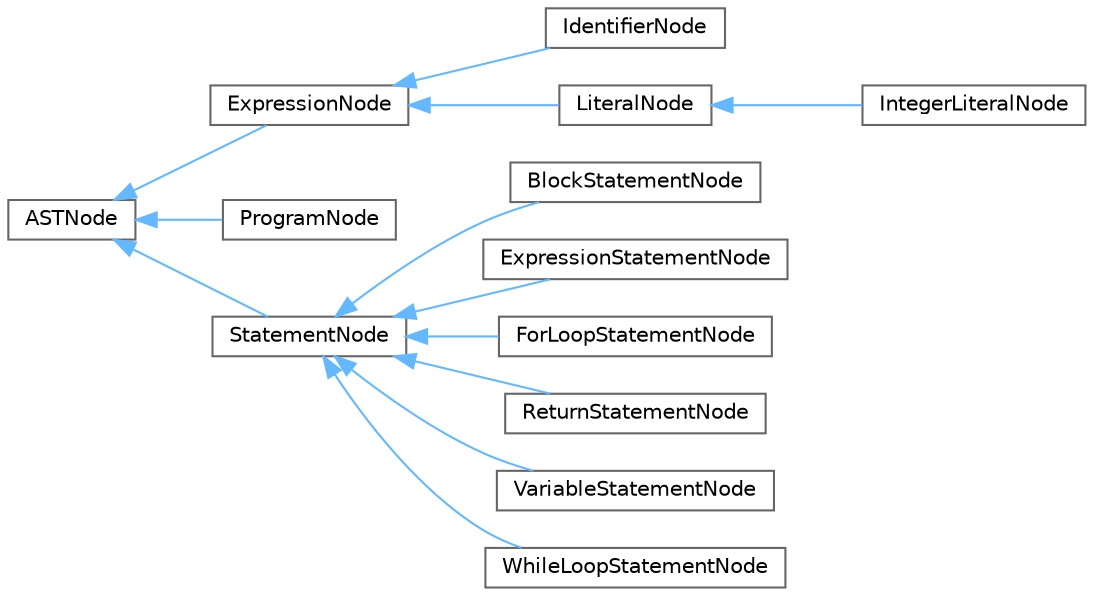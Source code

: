 digraph "Graphical Class Hierarchy"
{
 // LATEX_PDF_SIZE
  bgcolor="transparent";
  edge [fontname=Helvetica,fontsize=10,labelfontname=Helvetica,labelfontsize=10];
  node [fontname=Helvetica,fontsize=10,shape=box,height=0.2,width=0.4];
  rankdir="LR";
  Node0 [id="Node000000",label="ASTNode",height=0.2,width=0.4,color="grey40", fillcolor="white", style="filled",URL="$structASTNode.html",tooltip="Base class of all AST nodes."];
  Node0 -> Node1 [id="edge1_Node000000_Node000001",dir="back",color="steelblue1",style="solid",tooltip=" "];
  Node1 [id="Node000001",label="ExpressionNode",height=0.2,width=0.4,color="grey40", fillcolor="white", style="filled",URL="$structExpressionNode.html",tooltip="Base class for all expressions."];
  Node1 -> Node2 [id="edge2_Node000001_Node000002",dir="back",color="steelblue1",style="solid",tooltip=" "];
  Node2 [id="Node000002",label="IdentifierNode",height=0.2,width=0.4,color="grey40", fillcolor="white", style="filled",URL="$structIdentifierNode.html",tooltip="A identifier."];
  Node1 -> Node3 [id="edge3_Node000001_Node000003",dir="back",color="steelblue1",style="solid",tooltip=" "];
  Node3 [id="Node000003",label="LiteralNode",height=0.2,width=0.4,color="grey40", fillcolor="white", style="filled",URL="$structLiteralNode.html",tooltip="Base class for all literals."];
  Node3 -> Node4 [id="edge4_Node000003_Node000004",dir="back",color="steelblue1",style="solid",tooltip=" "];
  Node4 [id="Node000004",label="IntegerLiteralNode",height=0.2,width=0.4,color="grey40", fillcolor="white", style="filled",URL="$structIntegerLiteralNode.html",tooltip="A integer literal."];
  Node0 -> Node5 [id="edge5_Node000000_Node000005",dir="back",color="steelblue1",style="solid",tooltip=" "];
  Node5 [id="Node000005",label="ProgramNode",height=0.2,width=0.4,color="grey40", fillcolor="white", style="filled",URL="$structProgramNode.html",tooltip="The root of all ASTs (sorta like a block statement, but the block is global)"];
  Node0 -> Node6 [id="edge6_Node000000_Node000006",dir="back",color="steelblue1",style="solid",tooltip=" "];
  Node6 [id="Node000006",label="StatementNode",height=0.2,width=0.4,color="grey40", fillcolor="white", style="filled",URL="$structStatementNode.html",tooltip="Base class for all statements."];
  Node6 -> Node7 [id="edge7_Node000006_Node000007",dir="back",color="steelblue1",style="solid",tooltip=" "];
  Node7 [id="Node000007",label="BlockStatementNode",height=0.2,width=0.4,color="grey40", fillcolor="white", style="filled",URL="$structBlockStatementNode.html",tooltip="A block statement { [statements... ] }."];
  Node6 -> Node8 [id="edge8_Node000006_Node000008",dir="back",color="steelblue1",style="solid",tooltip=" "];
  Node8 [id="Node000008",label="ExpressionStatementNode",height=0.2,width=0.4,color="grey40", fillcolor="white", style="filled",URL="$structExpressionStatementNode.html",tooltip="A wrapper around a expression (but it is a statement)"];
  Node6 -> Node9 [id="edge9_Node000006_Node000009",dir="back",color="steelblue1",style="solid",tooltip=" "];
  Node9 [id="Node000009",label="ForLoopStatementNode",height=0.2,width=0.4,color="grey40", fillcolor="white", style="filled",URL="$structForLoopStatementNode.html",tooltip=" "];
  Node6 -> Node10 [id="edge10_Node000006_Node000010",dir="back",color="steelblue1",style="solid",tooltip=" "];
  Node10 [id="Node000010",label="ReturnStatementNode",height=0.2,width=0.4,color="grey40", fillcolor="white", style="filled",URL="$structReturnStatementNode.html",tooltip="A return statement (different from a implicit return, e.g. 5; will become a expression statement,..."];
  Node6 -> Node11 [id="edge11_Node000006_Node000011",dir="back",color="steelblue1",style="solid",tooltip=" "];
  Node11 [id="Node000011",label="VariableStatementNode",height=0.2,width=0.4,color="grey40", fillcolor="white", style="filled",URL="$structVariableStatementNode.html",tooltip="A variable declaration/definition: let immut = 5; var mut = 5; etc."];
  Node6 -> Node12 [id="edge12_Node000006_Node000012",dir="back",color="steelblue1",style="solid",tooltip=" "];
  Node12 [id="Node000012",label="WhileLoopStatementNode",height=0.2,width=0.4,color="grey40", fillcolor="white", style="filled",URL="$structWhileLoopStatementNode.html",tooltip="A while loop (e.g., while x < y { let x = 5 let y = 4;})"];
}
